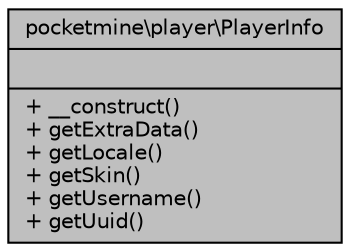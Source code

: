 digraph "pocketmine\player\PlayerInfo"
{
 // INTERACTIVE_SVG=YES
 // LATEX_PDF_SIZE
  edge [fontname="Helvetica",fontsize="10",labelfontname="Helvetica",labelfontsize="10"];
  node [fontname="Helvetica",fontsize="10",shape=record];
  Node1 [label="{pocketmine\\player\\PlayerInfo\n||+ __construct()\l+ getExtraData()\l+ getLocale()\l+ getSkin()\l+ getUsername()\l+ getUuid()\l}",height=0.2,width=0.4,color="black", fillcolor="grey75", style="filled", fontcolor="black",tooltip=" "];
}
